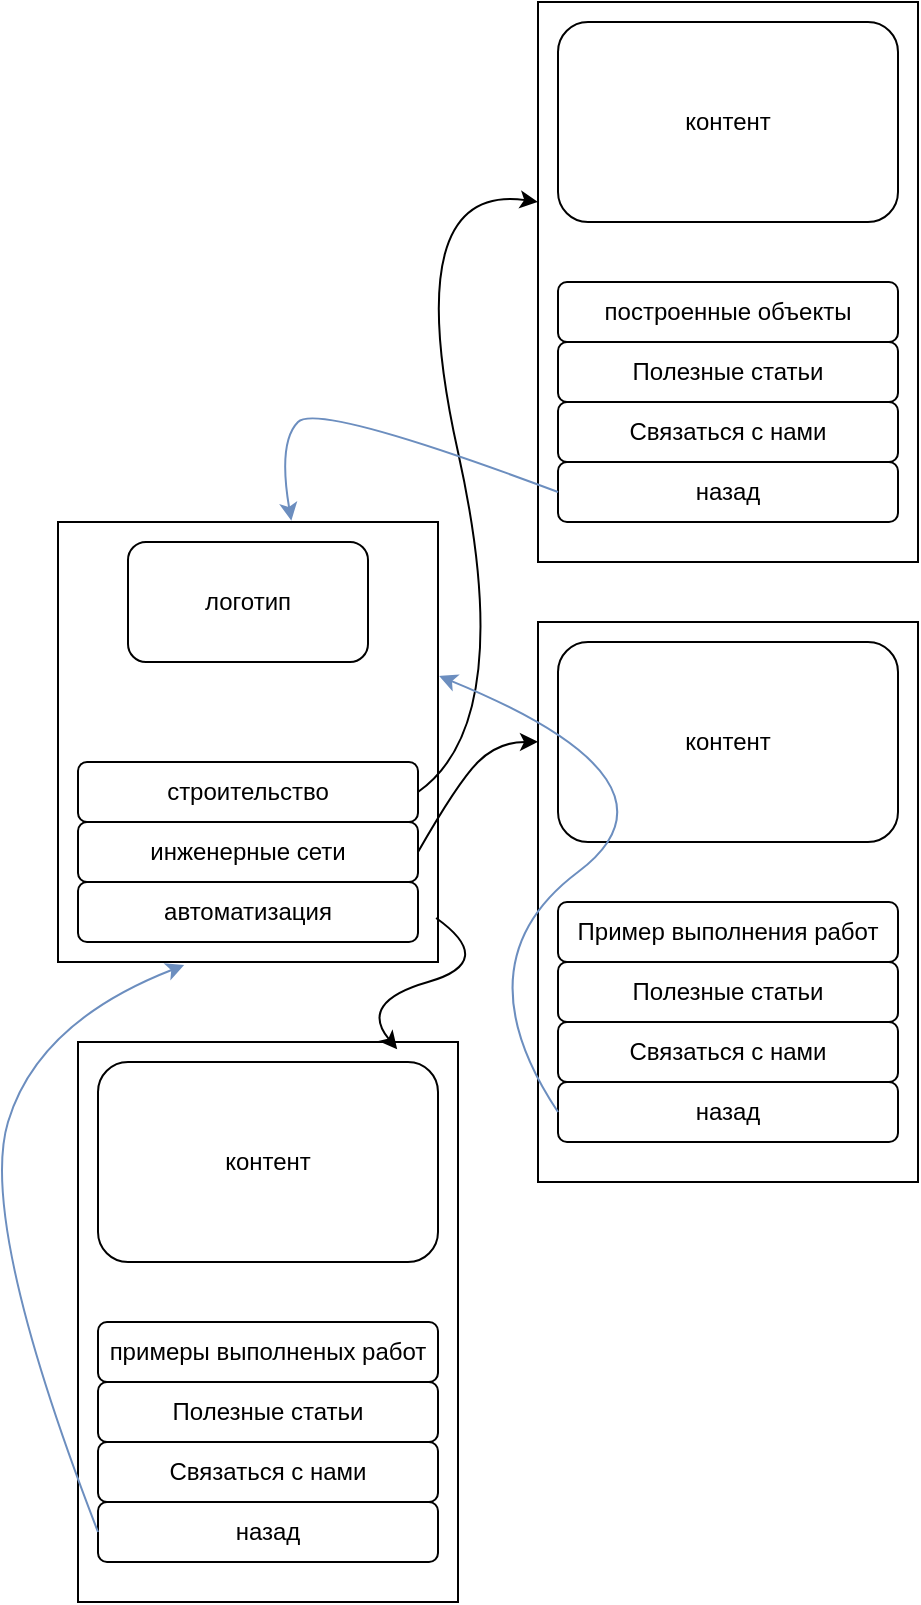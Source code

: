 <mxfile version="25.0.1">
  <diagram name="Страница — 1" id="1WFOB4457gleIuKxmUU_">
    <mxGraphModel dx="714" dy="1587" grid="1" gridSize="10" guides="1" tooltips="1" connect="1" arrows="1" fold="1" page="1" pageScale="1" pageWidth="827" pageHeight="1169" math="0" shadow="0">
      <root>
        <mxCell id="0" />
        <mxCell id="1" parent="0" />
        <mxCell id="mgk1ID3RusDYjIA6PYYZ-15" value="" style="group" vertex="1" connectable="0" parent="1">
          <mxGeometry x="270" y="-250" width="190" height="280" as="geometry" />
        </mxCell>
        <mxCell id="mgk1ID3RusDYjIA6PYYZ-8" value="" style="rounded=0;whiteSpace=wrap;html=1;" vertex="1" parent="mgk1ID3RusDYjIA6PYYZ-15">
          <mxGeometry width="190" height="280" as="geometry" />
        </mxCell>
        <mxCell id="mgk1ID3RusDYjIA6PYYZ-7" value="построенные объекты" style="rounded=1;whiteSpace=wrap;html=1;" vertex="1" parent="mgk1ID3RusDYjIA6PYYZ-15">
          <mxGeometry x="10" y="140" width="170" height="30" as="geometry" />
        </mxCell>
        <mxCell id="mgk1ID3RusDYjIA6PYYZ-10" value="Полезные статьи" style="rounded=1;whiteSpace=wrap;html=1;" vertex="1" parent="mgk1ID3RusDYjIA6PYYZ-15">
          <mxGeometry x="10" y="170" width="170" height="30" as="geometry" />
        </mxCell>
        <mxCell id="mgk1ID3RusDYjIA6PYYZ-11" value="Связаться с нами" style="rounded=1;whiteSpace=wrap;html=1;" vertex="1" parent="mgk1ID3RusDYjIA6PYYZ-15">
          <mxGeometry x="10" y="200" width="170" height="30" as="geometry" />
        </mxCell>
        <mxCell id="mgk1ID3RusDYjIA6PYYZ-12" value="назад" style="rounded=1;whiteSpace=wrap;html=1;" vertex="1" parent="mgk1ID3RusDYjIA6PYYZ-15">
          <mxGeometry x="10" y="230" width="170" height="30" as="geometry" />
        </mxCell>
        <mxCell id="mgk1ID3RusDYjIA6PYYZ-14" value="контент" style="rounded=1;whiteSpace=wrap;html=1;" vertex="1" parent="mgk1ID3RusDYjIA6PYYZ-15">
          <mxGeometry x="10" y="10" width="170" height="100" as="geometry" />
        </mxCell>
        <mxCell id="mgk1ID3RusDYjIA6PYYZ-16" value="" style="group" vertex="1" connectable="0" parent="1">
          <mxGeometry x="270" y="60" width="190" height="280" as="geometry" />
        </mxCell>
        <mxCell id="mgk1ID3RusDYjIA6PYYZ-17" value="" style="rounded=0;whiteSpace=wrap;html=1;" vertex="1" parent="mgk1ID3RusDYjIA6PYYZ-16">
          <mxGeometry width="190" height="280" as="geometry" />
        </mxCell>
        <mxCell id="mgk1ID3RusDYjIA6PYYZ-18" value="Пример выполнения работ" style="rounded=1;whiteSpace=wrap;html=1;" vertex="1" parent="mgk1ID3RusDYjIA6PYYZ-16">
          <mxGeometry x="10" y="140" width="170" height="30" as="geometry" />
        </mxCell>
        <mxCell id="mgk1ID3RusDYjIA6PYYZ-19" value="Полезные статьи" style="rounded=1;whiteSpace=wrap;html=1;" vertex="1" parent="mgk1ID3RusDYjIA6PYYZ-16">
          <mxGeometry x="10" y="170" width="170" height="30" as="geometry" />
        </mxCell>
        <mxCell id="mgk1ID3RusDYjIA6PYYZ-20" value="Связаться с нами" style="rounded=1;whiteSpace=wrap;html=1;" vertex="1" parent="mgk1ID3RusDYjIA6PYYZ-16">
          <mxGeometry x="10" y="200" width="170" height="30" as="geometry" />
        </mxCell>
        <mxCell id="mgk1ID3RusDYjIA6PYYZ-21" value="назад" style="rounded=1;whiteSpace=wrap;html=1;" vertex="1" parent="mgk1ID3RusDYjIA6PYYZ-16">
          <mxGeometry x="10" y="230" width="170" height="30" as="geometry" />
        </mxCell>
        <mxCell id="mgk1ID3RusDYjIA6PYYZ-22" value="контент" style="rounded=1;whiteSpace=wrap;html=1;" vertex="1" parent="mgk1ID3RusDYjIA6PYYZ-16">
          <mxGeometry x="10" y="10" width="170" height="100" as="geometry" />
        </mxCell>
        <mxCell id="mgk1ID3RusDYjIA6PYYZ-25" value="" style="group" vertex="1" connectable="0" parent="1">
          <mxGeometry x="30" y="10" width="190" height="220" as="geometry" />
        </mxCell>
        <mxCell id="mgk1ID3RusDYjIA6PYYZ-24" value="" style="rounded=0;whiteSpace=wrap;html=1;" vertex="1" parent="mgk1ID3RusDYjIA6PYYZ-25">
          <mxGeometry width="190" height="220" as="geometry" />
        </mxCell>
        <mxCell id="mgk1ID3RusDYjIA6PYYZ-2" value="логотип" style="rounded=1;whiteSpace=wrap;html=1;" vertex="1" parent="mgk1ID3RusDYjIA6PYYZ-25">
          <mxGeometry x="35" y="10" width="120" height="60" as="geometry" />
        </mxCell>
        <mxCell id="mgk1ID3RusDYjIA6PYYZ-3" value="строительство" style="rounded=1;whiteSpace=wrap;html=1;" vertex="1" parent="mgk1ID3RusDYjIA6PYYZ-25">
          <mxGeometry x="10" y="120" width="170" height="30" as="geometry" />
        </mxCell>
        <mxCell id="mgk1ID3RusDYjIA6PYYZ-4" value="инженерные сети&lt;span style=&quot;color: rgba(0, 0, 0, 0); font-family: monospace; font-size: 0px; text-align: start; text-wrap: nowrap;&quot;&gt;%3CmxGraphModel%3E%3Croot%3E%3CmxCell%20id%3D%220%22%2F%3E%3CmxCell%20id%3D%221%22%20parent%3D%220%22%2F%3E%3CmxCell%20id%3D%222%22%20value%3D%22%D1%81%D1%82%D1%80%D0%BE%D0%B8%D1%82%D0%B5%D0%BB%D1%8C%D1%81%D1%82%D0%B2%D0%BE%22%20style%3D%22rounded%3D1%3BwhiteSpace%3Dwrap%3Bhtml%3D1%3B%22%20vertex%3D%221%22%20parent%3D%221%22%3E%3CmxGeometry%20x%3D%2240%22%20y%3D%22130%22%20width%3D%22170%22%20height%3D%2230%22%20as%3D%22geometry%22%2F%3E%3C%2FmxCell%3E%3C%2Froot%3E%3C%2FmxGraphModel%3E&lt;/span&gt;" style="rounded=1;whiteSpace=wrap;html=1;" vertex="1" parent="mgk1ID3RusDYjIA6PYYZ-25">
          <mxGeometry x="10" y="150" width="170" height="30" as="geometry" />
        </mxCell>
        <mxCell id="mgk1ID3RusDYjIA6PYYZ-5" value="автоматизация" style="rounded=1;whiteSpace=wrap;html=1;" vertex="1" parent="mgk1ID3RusDYjIA6PYYZ-25">
          <mxGeometry x="10" y="180" width="170" height="30" as="geometry" />
        </mxCell>
        <mxCell id="mgk1ID3RusDYjIA6PYYZ-26" value="" style="curved=1;endArrow=classic;html=1;rounded=0;exitX=1;exitY=0.5;exitDx=0;exitDy=0;entryX=0;entryY=0.214;entryDx=0;entryDy=0;entryPerimeter=0;" edge="1" parent="1" source="mgk1ID3RusDYjIA6PYYZ-4" target="mgk1ID3RusDYjIA6PYYZ-17">
          <mxGeometry width="50" height="50" relative="1" as="geometry">
            <mxPoint x="390" y="200" as="sourcePoint" />
            <mxPoint x="440" y="150" as="targetPoint" />
            <Array as="points">
              <mxPoint x="230" y="140" />
              <mxPoint x="250" y="120" />
            </Array>
          </mxGeometry>
        </mxCell>
        <mxCell id="mgk1ID3RusDYjIA6PYYZ-29" value="" style="curved=1;endArrow=classic;html=1;rounded=0;exitX=1;exitY=0.5;exitDx=0;exitDy=0;entryX=0;entryY=0.357;entryDx=0;entryDy=0;entryPerimeter=0;" edge="1" parent="1" source="mgk1ID3RusDYjIA6PYYZ-3" target="mgk1ID3RusDYjIA6PYYZ-8">
          <mxGeometry width="50" height="50" relative="1" as="geometry">
            <mxPoint x="390" as="sourcePoint" />
            <mxPoint x="240" y="-180" as="targetPoint" />
            <Array as="points">
              <mxPoint x="260" y="110" />
              <mxPoint x="200" y="-160" />
            </Array>
          </mxGeometry>
        </mxCell>
        <mxCell id="mgk1ID3RusDYjIA6PYYZ-30" value="" style="curved=1;endArrow=classic;html=1;rounded=0;exitX=0;exitY=0.5;exitDx=0;exitDy=0;entryX=0.614;entryY=-0.003;entryDx=0;entryDy=0;entryPerimeter=0;fillColor=#dae8fc;strokeColor=#6c8ebf;" edge="1" parent="1" source="mgk1ID3RusDYjIA6PYYZ-12" target="mgk1ID3RusDYjIA6PYYZ-24">
          <mxGeometry width="50" height="50" relative="1" as="geometry">
            <mxPoint x="350" y="190" as="sourcePoint" />
            <mxPoint x="400" y="140" as="targetPoint" />
            <Array as="points">
              <mxPoint x="160" y="-50" />
              <mxPoint x="140" y="-30" />
            </Array>
          </mxGeometry>
        </mxCell>
        <mxCell id="mgk1ID3RusDYjIA6PYYZ-31" value="" style="curved=1;endArrow=classic;html=1;rounded=0;exitX=0;exitY=0.5;exitDx=0;exitDy=0;entryX=1.003;entryY=0.35;entryDx=0;entryDy=0;entryPerimeter=0;fillColor=#dae8fc;strokeColor=#6c8ebf;" edge="1" parent="1" source="mgk1ID3RusDYjIA6PYYZ-21" target="mgk1ID3RusDYjIA6PYYZ-24">
          <mxGeometry width="50" height="50" relative="1" as="geometry">
            <mxPoint x="350" y="190" as="sourcePoint" />
            <mxPoint x="400" y="140" as="targetPoint" />
            <Array as="points">
              <mxPoint x="230" y="230" />
              <mxPoint x="350" y="140" />
            </Array>
          </mxGeometry>
        </mxCell>
        <mxCell id="mgk1ID3RusDYjIA6PYYZ-32" value="" style="group" vertex="1" connectable="0" parent="1">
          <mxGeometry x="40" y="270" width="190" height="280" as="geometry" />
        </mxCell>
        <mxCell id="mgk1ID3RusDYjIA6PYYZ-33" value="" style="rounded=0;whiteSpace=wrap;html=1;" vertex="1" parent="mgk1ID3RusDYjIA6PYYZ-32">
          <mxGeometry width="190" height="280" as="geometry" />
        </mxCell>
        <mxCell id="mgk1ID3RusDYjIA6PYYZ-34" value="примеры выполненых работ" style="rounded=1;whiteSpace=wrap;html=1;" vertex="1" parent="mgk1ID3RusDYjIA6PYYZ-32">
          <mxGeometry x="10" y="140" width="170" height="30" as="geometry" />
        </mxCell>
        <mxCell id="mgk1ID3RusDYjIA6PYYZ-35" value="Полезные статьи" style="rounded=1;whiteSpace=wrap;html=1;" vertex="1" parent="mgk1ID3RusDYjIA6PYYZ-32">
          <mxGeometry x="10" y="170" width="170" height="30" as="geometry" />
        </mxCell>
        <mxCell id="mgk1ID3RusDYjIA6PYYZ-36" value="Связаться с нами" style="rounded=1;whiteSpace=wrap;html=1;" vertex="1" parent="mgk1ID3RusDYjIA6PYYZ-32">
          <mxGeometry x="10" y="200" width="170" height="30" as="geometry" />
        </mxCell>
        <mxCell id="mgk1ID3RusDYjIA6PYYZ-37" value="назад" style="rounded=1;whiteSpace=wrap;html=1;" vertex="1" parent="mgk1ID3RusDYjIA6PYYZ-32">
          <mxGeometry x="10" y="230" width="170" height="30" as="geometry" />
        </mxCell>
        <mxCell id="mgk1ID3RusDYjIA6PYYZ-38" value="контент" style="rounded=1;whiteSpace=wrap;html=1;" vertex="1" parent="mgk1ID3RusDYjIA6PYYZ-32">
          <mxGeometry x="10" y="10" width="170" height="100" as="geometry" />
        </mxCell>
        <mxCell id="mgk1ID3RusDYjIA6PYYZ-39" value="" style="curved=1;endArrow=classic;html=1;rounded=0;exitX=0.995;exitY=0.9;exitDx=0;exitDy=0;exitPerimeter=0;entryX=0.84;entryY=0.013;entryDx=0;entryDy=0;entryPerimeter=0;" edge="1" parent="1" source="mgk1ID3RusDYjIA6PYYZ-24" target="mgk1ID3RusDYjIA6PYYZ-33">
          <mxGeometry width="50" height="50" relative="1" as="geometry">
            <mxPoint x="350" y="350" as="sourcePoint" />
            <mxPoint x="400" y="300" as="targetPoint" />
            <Array as="points">
              <mxPoint x="250" y="230" />
              <mxPoint x="180" y="250" />
            </Array>
          </mxGeometry>
        </mxCell>
        <mxCell id="mgk1ID3RusDYjIA6PYYZ-40" value="" style="curved=1;endArrow=classic;html=1;rounded=0;exitX=0;exitY=0.5;exitDx=0;exitDy=0;entryX=0.332;entryY=1.007;entryDx=0;entryDy=0;entryPerimeter=0;fillColor=#dae8fc;strokeColor=#6c8ebf;" edge="1" parent="1" source="mgk1ID3RusDYjIA6PYYZ-37" target="mgk1ID3RusDYjIA6PYYZ-24">
          <mxGeometry width="50" height="50" relative="1" as="geometry">
            <mxPoint x="350" y="480" as="sourcePoint" />
            <mxPoint x="400" y="430" as="targetPoint" />
            <Array as="points">
              <mxPoint x="-10" y="360" />
              <mxPoint x="20" y="260" />
            </Array>
          </mxGeometry>
        </mxCell>
      </root>
    </mxGraphModel>
  </diagram>
</mxfile>
